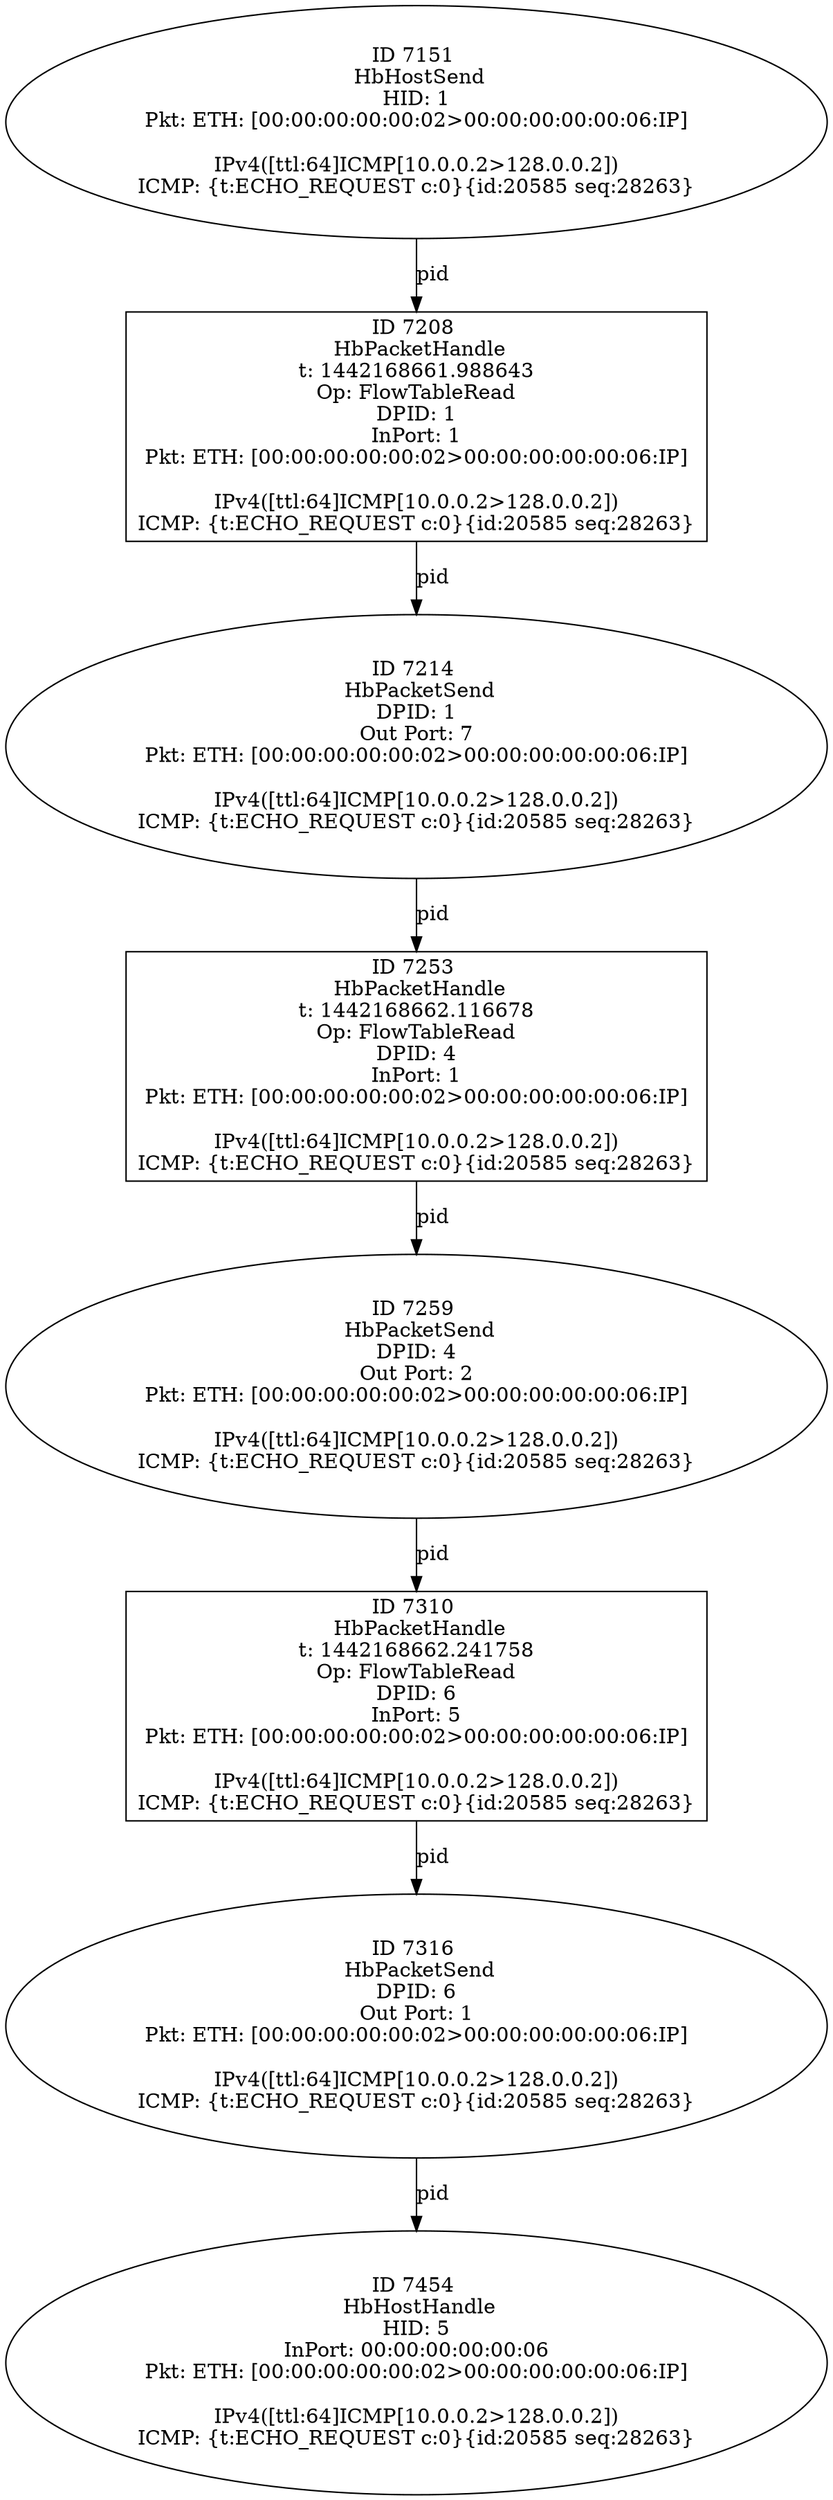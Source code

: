 strict digraph G {
7208 [shape=box, event=<hb_events.HbPacketHandle object at 0x10bb6c690>, label="ID 7208 
 HbPacketHandle
t: 1442168661.988643
Op: FlowTableRead
DPID: 1
InPort: 1
Pkt: ETH: [00:00:00:00:00:02>00:00:00:00:00:06:IP]

IPv4([ttl:64]ICMP[10.0.0.2>128.0.0.2])
ICMP: {t:ECHO_REQUEST c:0}{id:20585 seq:28263}"];
7214 [shape=oval, event=<hb_events.HbPacketSend object at 0x10bb6cad0>, label="ID 7214 
 HbPacketSend
DPID: 1
Out Port: 7
Pkt: ETH: [00:00:00:00:00:02>00:00:00:00:00:06:IP]

IPv4([ttl:64]ICMP[10.0.0.2>128.0.0.2])
ICMP: {t:ECHO_REQUEST c:0}{id:20585 seq:28263}"];
7151 [shape=oval, event=<hb_events.HbHostSend object at 0x10bb32ed0>, label="ID 7151 
 HbHostSend
HID: 1
Pkt: ETH: [00:00:00:00:00:02>00:00:00:00:00:06:IP]

IPv4([ttl:64]ICMP[10.0.0.2>128.0.0.2])
ICMP: {t:ECHO_REQUEST c:0}{id:20585 seq:28263}"];
7316 [shape=oval, event=<hb_events.HbPacketSend object at 0x10bbc7490>, label="ID 7316 
 HbPacketSend
DPID: 6
Out Port: 1
Pkt: ETH: [00:00:00:00:00:02>00:00:00:00:00:06:IP]

IPv4([ttl:64]ICMP[10.0.0.2>128.0.0.2])
ICMP: {t:ECHO_REQUEST c:0}{id:20585 seq:28263}"];
7310 [shape=box, event=<hb_events.HbPacketHandle object at 0x10bbbefd0>, label="ID 7310 
 HbPacketHandle
t: 1442168662.241758
Op: FlowTableRead
DPID: 6
InPort: 5
Pkt: ETH: [00:00:00:00:00:02>00:00:00:00:00:06:IP]

IPv4([ttl:64]ICMP[10.0.0.2>128.0.0.2])
ICMP: {t:ECHO_REQUEST c:0}{id:20585 seq:28263}"];
7259 [shape=oval, event=<hb_events.HbPacketSend object at 0x10bb88a90>, label="ID 7259 
 HbPacketSend
DPID: 4
Out Port: 2
Pkt: ETH: [00:00:00:00:00:02>00:00:00:00:00:06:IP]

IPv4([ttl:64]ICMP[10.0.0.2>128.0.0.2])
ICMP: {t:ECHO_REQUEST c:0}{id:20585 seq:28263}"];
7454 [shape=oval, event=<hb_events.HbHostHandle object at 0x10bc37390>, label="ID 7454 
 HbHostHandle
HID: 5
InPort: 00:00:00:00:00:06
Pkt: ETH: [00:00:00:00:00:02>00:00:00:00:00:06:IP]

IPv4([ttl:64]ICMP[10.0.0.2>128.0.0.2])
ICMP: {t:ECHO_REQUEST c:0}{id:20585 seq:28263}"];
7253 [shape=box, event=<hb_events.HbPacketHandle object at 0x10bb88710>, label="ID 7253 
 HbPacketHandle
t: 1442168662.116678
Op: FlowTableRead
DPID: 4
InPort: 1
Pkt: ETH: [00:00:00:00:00:02>00:00:00:00:00:06:IP]

IPv4([ttl:64]ICMP[10.0.0.2>128.0.0.2])
ICMP: {t:ECHO_REQUEST c:0}{id:20585 seq:28263}"];
7208 -> 7214  [rel=pid, label=pid];
7214 -> 7253  [rel=pid, label=pid];
7151 -> 7208  [rel=pid, label=pid];
7316 -> 7454  [rel=pid, label=pid];
7310 -> 7316  [rel=pid, label=pid];
7259 -> 7310  [rel=pid, label=pid];
7253 -> 7259  [rel=pid, label=pid];
}
